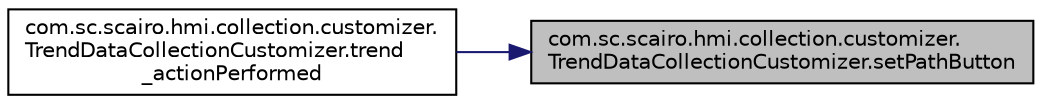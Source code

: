 digraph "com.sc.scairo.hmi.collection.customizer.TrendDataCollectionCustomizer.setPathButton"
{
 // LATEX_PDF_SIZE
  edge [fontname="Helvetica",fontsize="10",labelfontname="Helvetica",labelfontsize="10"];
  node [fontname="Helvetica",fontsize="10",shape=record];
  rankdir="RL";
  Node1 [label="com.sc.scairo.hmi.collection.customizer.\lTrendDataCollectionCustomizer.setPathButton",height=0.2,width=0.4,color="black", fillcolor="grey75", style="filled", fontcolor="black",tooltip=" "];
  Node1 -> Node2 [dir="back",color="midnightblue",fontsize="10",style="solid",fontname="Helvetica"];
  Node2 [label="com.sc.scairo.hmi.collection.customizer.\lTrendDataCollectionCustomizer.trend\l_actionPerformed",height=0.2,width=0.4,color="black", fillcolor="white", style="filled",URL="$classcom_1_1sc_1_1scairo_1_1hmi_1_1collection_1_1customizer_1_1_trend_data_collection_customizer.html#a14e75d85dde6a2dc509e2aab52ae94dc",tooltip=" "];
}
